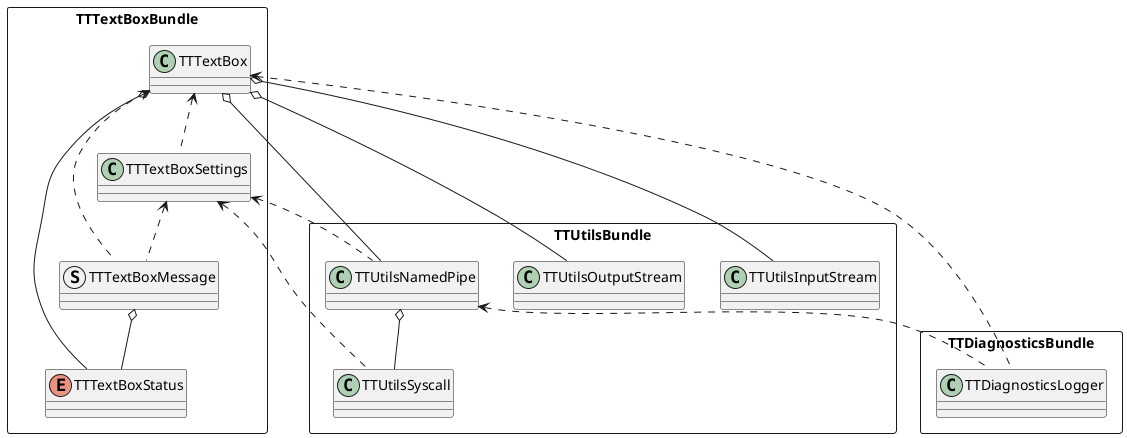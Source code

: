 @startuml

package TTTextBoxBundle <<Rectangle>> {
  class TTTextBox
  struct TTTextBoxMessage
  class TTTextBoxSettings
  enum TTTextBoxStatus
}

package TTDiagnosticsBundle <<Rectangle>> {
  class TTDiagnosticsLogger
}

package TTUtilsBundle <<Rectangle>> {
  class TTUtilsOutputStream
  class TTUtilsInputStream
  class TTUtilsSyscall
  class TTUtilsNamedPipe
}

TTTextBox o-- TTUtilsOutputStream
TTTextBox o-- TTUtilsInputStream
TTTextBox o-- TTUtilsNamedPipe
TTTextBox o-- TTTextBoxStatus
TTTextBox <.. TTDiagnosticsLogger
TTTextBox <.. TTTextBoxSettings
TTTextBox <.. TTTextBoxMessage
TTTextBoxSettings <.. TTUtilsSyscall
TTTextBoxSettings <.. TTUtilsNamedPipe
TTTextBoxSettings <.. TTTextBoxMessage
TTTextBoxMessage o-- TTTextBoxStatus
TTUtilsNamedPipe o-- TTUtilsSyscall
TTUtilsNamedPipe <.. TTDiagnosticsLogger

@enduml
